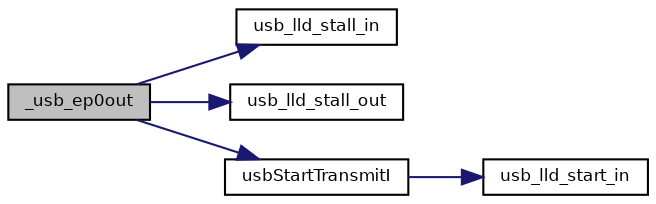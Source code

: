 digraph "_usb_ep0out"
{
  bgcolor="transparent";
  edge [fontname="Helvetica",fontsize="8",labelfontname="Helvetica",labelfontsize="8"];
  node [fontname="Helvetica",fontsize="8",shape=record];
  rankdir="LR";
  Node80 [label="_usb_ep0out",height=0.2,width=0.4,color="black", fillcolor="grey75", style="filled", fontcolor="black"];
  Node80 -> Node81 [color="midnightblue",fontsize="8",style="solid",fontname="Helvetica"];
  Node81 [label="usb_lld_stall_in",height=0.2,width=0.4,color="black",URL="$group___u_s_b.html#gadf46718eb0c2d0bf4982283682d64813",tooltip="Brings an IN endpoint in the stalled state. "];
  Node80 -> Node82 [color="midnightblue",fontsize="8",style="solid",fontname="Helvetica"];
  Node82 [label="usb_lld_stall_out",height=0.2,width=0.4,color="black",URL="$group___u_s_b.html#gadf16a83ce060c7692c6383d2c61b7924",tooltip="Brings an OUT endpoint in the stalled state. "];
  Node80 -> Node83 [color="midnightblue",fontsize="8",style="solid",fontname="Helvetica"];
  Node83 [label="usbStartTransmitI",height=0.2,width=0.4,color="black",URL="$group___u_s_b.html#ga68806a465ab83984d4e4fdb335405079",tooltip="Starts a transmit transaction on an IN endpoint. "];
  Node83 -> Node84 [color="midnightblue",fontsize="8",style="solid",fontname="Helvetica"];
  Node84 [label="usb_lld_start_in",height=0.2,width=0.4,color="black",URL="$group___u_s_b.html#gab03273c7bdd1779638ef66bd3b20b2b9",tooltip="Starts a transmit operation on an IN endpoint. "];
}
